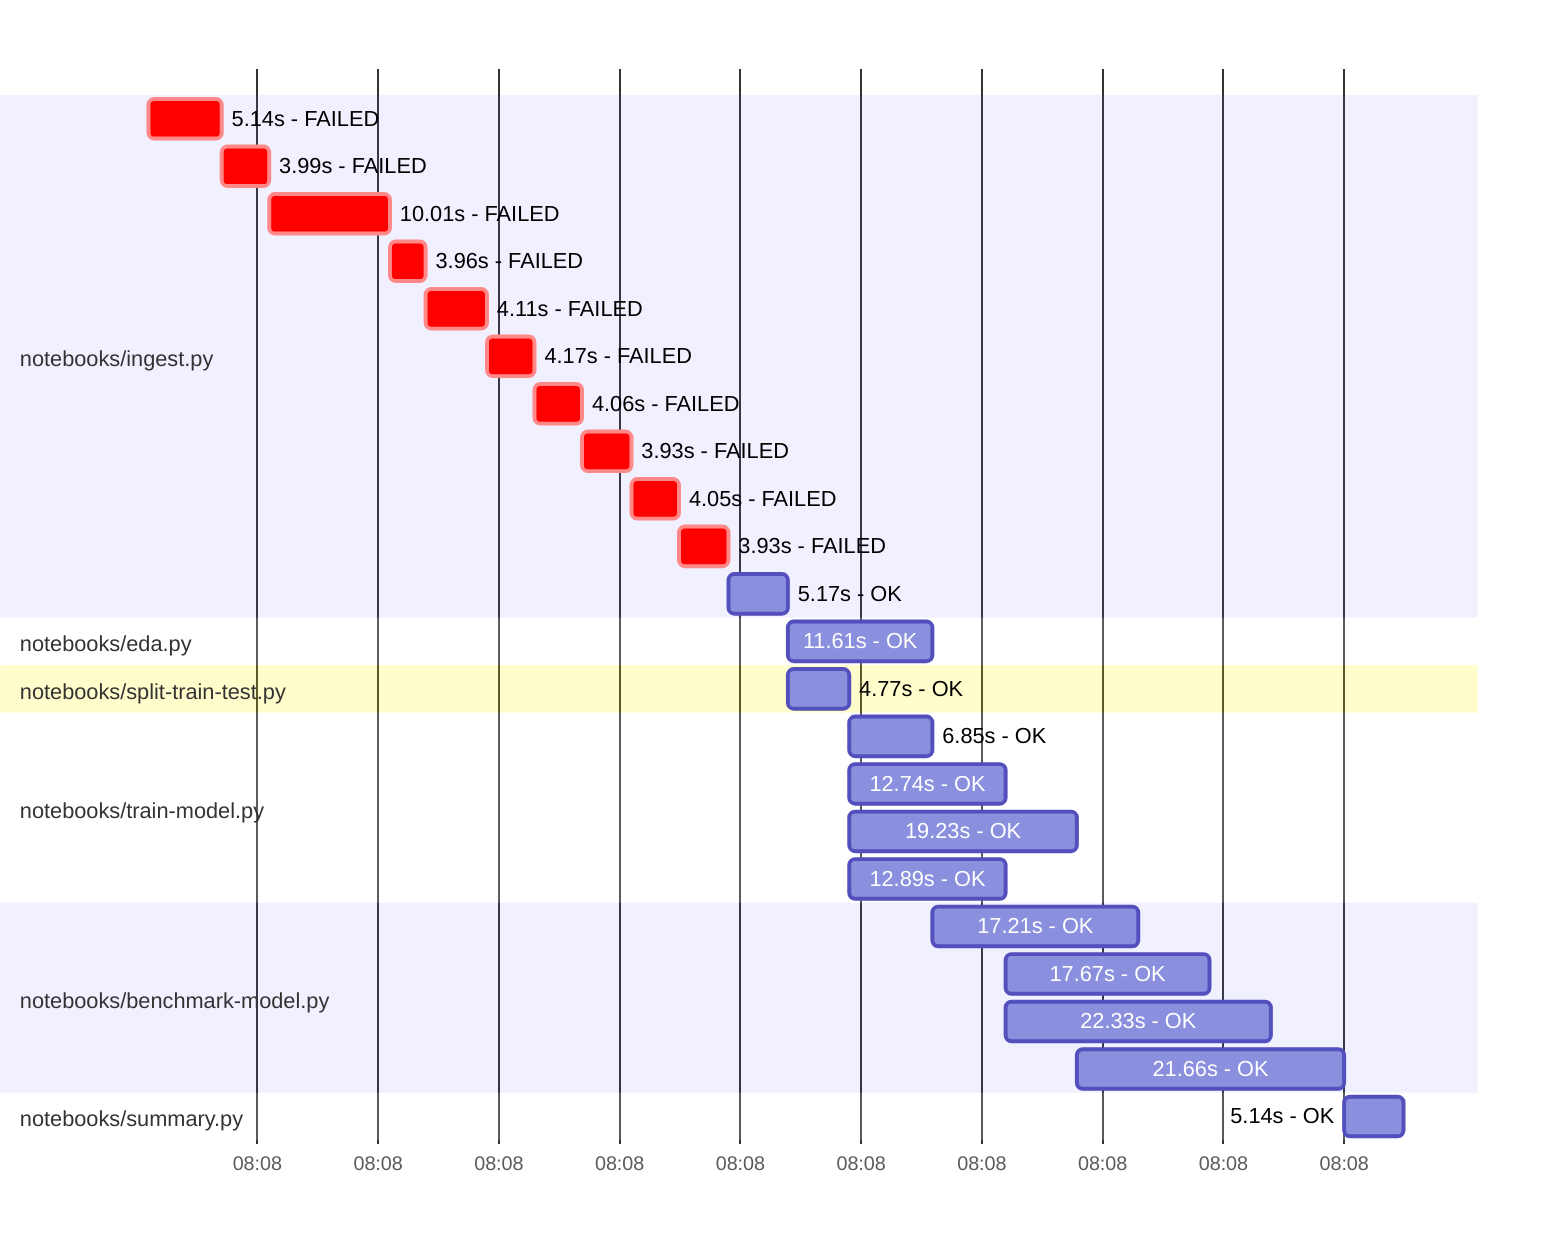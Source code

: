 gantt
    %% Mermaid input file for drawing Gantt chart of runlog runtimes
    %% See https://mermaid-js.github.io/mermaid/#/gantt
    %%
    axisFormat %H:%M
    %%
    %% Give timestamps as unix timestamps (ms)
    dateFormat x
    %%
    section notebooks/ingest.py
    5.14s - FAILED :crit , 1670913721 , 1670913727 
    3.99s - FAILED :crit , 1670913727 , 1670913731 
    10.01s - FAILED :crit , 1670913731 , 1670913741 
    3.96s - FAILED :crit , 1670913741 , 1670913744 
    4.11s - FAILED :crit , 1670913744 , 1670913749 
    4.17s - FAILED :crit , 1670913749 , 1670913753 
    4.06s - FAILED :crit , 1670913753 , 1670913757 
    3.93s - FAILED :crit , 1670913757 , 1670913761 
    4.05s - FAILED :crit , 1670913761 , 1670913765 
    3.93s - FAILED :crit , 1670913765 , 1670913769 
    5.17s - OK : , 1670913769 , 1670913774 
    section notebooks/eda.py
    11.61s - OK : , 1670913774 , 1670913786 
    section notebooks/split-train-test.py
    4.77s - OK : , 1670913774 , 1670913779 
    section notebooks/train-model.py
    6.85s - OK : , 1670913779 , 1670913786 
    section notebooks/train-model.py
    12.74s - OK : , 1670913779 , 1670913792 
    section notebooks/train-model.py
    19.23s - OK : , 1670913779 , 1670913798 
    section notebooks/train-model.py
    12.89s - OK : , 1670913779 , 1670913792 
    section notebooks/benchmark-model.py
    17.21s - OK : , 1670913786 , 1670913803 
    section notebooks/benchmark-model.py
    17.67s - OK : , 1670913792 , 1670913809 
    section notebooks/benchmark-model.py
    22.33s - OK : , 1670913792 , 1670913814 
    section notebooks/benchmark-model.py
    21.66s - OK : , 1670913798 , 1670913820 
    section notebooks/summary.py
    5.14s - OK : , 1670913820 , 1670913825